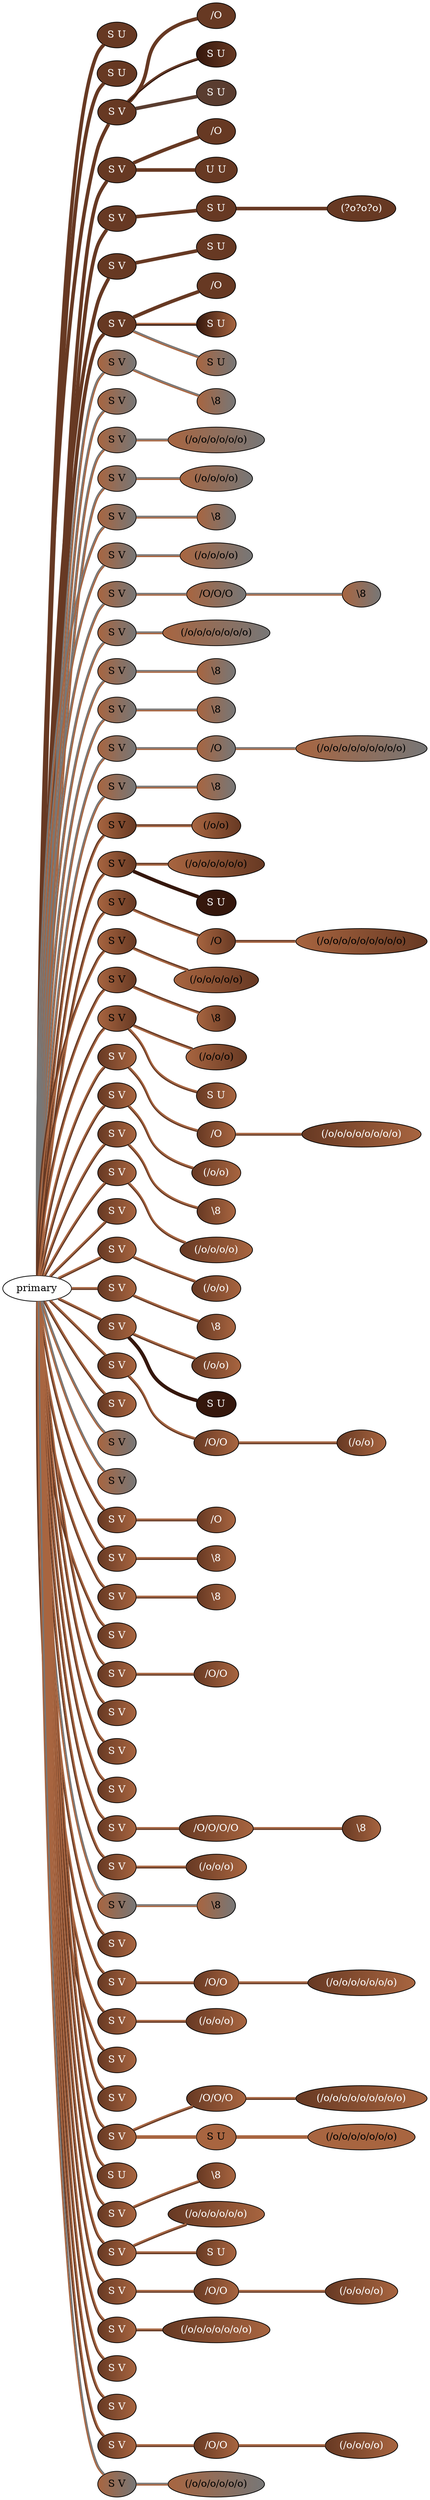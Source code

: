 graph {
 graph [rankdir=LR]
"1" [qtype="pendant_node", pendant_colors="#673923", pendant_ply="S", pendant_attach="U", pendant_length="0.0", label="S U", style=filled, fillcolor="#673923", fontcolor="#ffffff"]
"primary" -- "1" [qtype="pendant_link",penwidth=5,color="#673923"]
"2" [qtype="pendant_node", pendant_colors="#673923", pendant_ply="S", pendant_attach="U", pendant_length="0.0", label="S U", style=filled, fillcolor="#673923", fontcolor="#ffffff"]
"primary" -- "2" [qtype="pendant_link",penwidth=5,color="#673923"]
"3" [qtype="pendant_node", pendant_colors="#673923", pendant_ply="S", pendant_attach="V", pendant_length="9.5", label="S V", style=filled, fillcolor="#673923", fontcolor="#ffffff"]
"primary" -- "3" [qtype="pendant_link",penwidth=5,color="#673923"]
"3:0" [qtype="knot_node", knot_value="1", knot_type="S", knot_position="3.5", knot_spin="S", label="/O", style=filled, fillcolor="#673923" , fontcolor="#ffffff"]
"3" -- "3:0" [qtype="knot_link",penwidth=5,color="#673923"]
"3s1" [qtype="pendant_node", pendant_colors="#35170C:#673923", pendant_ply="S", pendant_attach="U", pendant_length="6.0", label="S U", style=filled, fillcolor="#35170C:#673923", fontcolor="#ffffff"]
"3" -- "3s1" [qtype="pendant_link",penwidth=2,color="#35170C:#673923"]
"3s2" [qtype="pendant_node", pendant_colors="#5A3D30", pendant_ply="S", pendant_attach="U", pendant_length="8.0", label="S U", style=filled, fillcolor="#5A3D30", fontcolor="#ffffff"]
"3" -- "3s2" [qtype="pendant_link",penwidth=5,color="#5A3D30"]
"4" [qtype="pendant_node", pendant_colors="#673923", pendant_ply="S", pendant_attach="V", pendant_length="9.5", label="S V", style=filled, fillcolor="#673923", fontcolor="#ffffff"]
"primary" -- "4" [qtype="pendant_link",penwidth=5,color="#673923"]
"4:0" [qtype="knot_node", knot_value="1", knot_type="S", knot_position="4.0", knot_spin="S", label="/O", style=filled, fillcolor="#673923" , fontcolor="#ffffff"]
"4" -- "4:0" [qtype="knot_link",penwidth=5,color="#673923"]
"4s1" [qtype="pendant_node", pendant_colors="#673923", pendant_ply="U", pendant_attach="U", pendant_length="0.0", label="U U", style=filled, fillcolor="#673923", fontcolor="#ffffff"]
"4" -- "4s1" [qtype="pendant_link",penwidth=5,color="#673923"]
"5" [qtype="pendant_node", pendant_colors="#673923", pendant_ply="S", pendant_attach="V", pendant_length="6.5", label="S V", style=filled, fillcolor="#673923", fontcolor="#ffffff"]
"primary" -- "5" [qtype="pendant_link",penwidth=5,color="#673923"]
"5s1" [qtype="pendant_node", pendant_colors="#673923", pendant_ply="S", pendant_attach="U", pendant_length="2.5", label="S U", style=filled, fillcolor="#673923", fontcolor="#ffffff"]
"5" -- "5s1" [qtype="pendant_link",penwidth=5,color="#673923"]
"5s1:0" [qtype="knot_node", knot_value="3", knot_type="L", knot_position="2.0", knot_spin="U", label="(?o?o?o)", style=filled, fillcolor="#673923" , fontcolor="#ffffff"]
"5s1" -- "5s1:0" [qtype="knot_link",penwidth=5,color="#673923"]
"6" [qtype="pendant_node", pendant_colors="#673923", pendant_ply="S", pendant_attach="V", pendant_length="0.0", label="S V", style=filled, fillcolor="#673923", fontcolor="#ffffff"]
"primary" -- "6" [qtype="pendant_link",penwidth=5,color="#673923"]
"6s1" [qtype="pendant_node", pendant_colors="#673923", pendant_ply="S", pendant_attach="U", pendant_length="5.0", label="S U", style=filled, fillcolor="#673923", fontcolor="#ffffff"]
"6" -- "6s1" [qtype="pendant_link",penwidth=5,color="#673923"]
"7" [qtype="pendant_node", pendant_colors="#673923", pendant_ply="S", pendant_attach="V", pendant_length="6.0", label="S V", style=filled, fillcolor="#673923", fontcolor="#ffffff"]
"primary" -- "7" [qtype="pendant_link",penwidth=5,color="#673923"]
"7:0" [qtype="knot_node", knot_value="1", knot_type="S", knot_position="4.5", knot_spin="S", label="/O", style=filled, fillcolor="#673923" , fontcolor="#ffffff"]
"7" -- "7:0" [qtype="knot_link",penwidth=5,color="#673923"]
"7s1" [qtype="pendant_node", pendant_colors="#35170C:#A86540", pendant_ply="S", pendant_attach="U", pendant_length="5.5", label="S U", style=filled, fillcolor="#35170C:#A86540", fontcolor="#ffffff"]
"7" -- "7s1" [qtype="pendant_link",penwidth=2,color="#35170C:#A86540"]
"7s2" [qtype="pendant_node", pendant_colors="#A86540:#777777", pendant_ply="S", pendant_attach="U", pendant_length="4.5", label="S U", style=filled, fillcolor="#A86540:#777777", fontcolor="#000000"]
"7" -- "7s2" [qtype="pendant_link",penwidth=2,color="#A86540:#777777"]
"8" [qtype="pendant_node", pendant_colors="#A86540:#777777", pendant_ply="S", pendant_attach="V", pendant_length="10.5", label="S V", style=filled, fillcolor="#A86540:#777777", fontcolor="#000000"]
"primary" -- "8" [qtype="pendant_link",penwidth=2,color="#A86540:#777777"]
"8:0" [qtype="knot_node", knot_value="1", knot_type="E", knot_position="8.0", knot_spin="Z", label="\\8", style=filled, fillcolor="#A86540:#777777" , fontcolor="#000000"]
"8" -- "8:0" [qtype="knot_link",penwidth=2,color="#A86540:#777777"]
"9" [qtype="pendant_node", pendant_colors="#A86540:#777777", pendant_ply="S", pendant_attach="V", pendant_length="7.5", label="S V", style=filled, fillcolor="#A86540:#777777", fontcolor="#000000"]
"primary" -- "9" [qtype="pendant_link",penwidth=2,color="#A86540:#777777"]
"10" [qtype="pendant_node", pendant_colors="#A86540:#777777", pendant_ply="S", pendant_attach="V", pendant_length="9.5", label="S V", style=filled, fillcolor="#A86540:#777777", fontcolor="#000000"]
"primary" -- "10" [qtype="pendant_link",penwidth=2,color="#A86540:#777777"]
"10:0" [qtype="knot_node", knot_value="6", knot_type="L", knot_position="7.0", knot_spin="S", label="(/o/o/o/o/o/o)", style=filled, fillcolor="#A86540:#777777" , fontcolor="#000000"]
"10" -- "10:0" [qtype="knot_link",penwidth=2,color="#A86540:#777777"]
"11" [qtype="pendant_node", pendant_colors="#A86540:#777777", pendant_ply="S", pendant_attach="V", pendant_length="12.0", label="S V", style=filled, fillcolor="#A86540:#777777", fontcolor="#000000"]
"primary" -- "11" [qtype="pendant_link",penwidth=2,color="#A86540:#777777"]
"11:0" [qtype="knot_node", knot_value="4", knot_type="L", knot_position="7.5", knot_spin="S", label="(/o/o/o/o)", style=filled, fillcolor="#A86540:#777777" , fontcolor="#000000"]
"11" -- "11:0" [qtype="knot_link",penwidth=2,color="#A86540:#777777"]
"12" [qtype="pendant_node", pendant_colors="#A86540:#777777", pendant_ply="S", pendant_attach="V", pendant_length="10.0", label="S V", style=filled, fillcolor="#A86540:#777777", fontcolor="#000000"]
"primary" -- "12" [qtype="pendant_link",penwidth=2,color="#A86540:#777777"]
"12:0" [qtype="knot_node", knot_value="1", knot_type="E", knot_position="7.5", knot_spin="Z", label="\\8", style=filled, fillcolor="#A86540:#777777" , fontcolor="#000000"]
"12" -- "12:0" [qtype="knot_link",penwidth=2,color="#A86540:#777777"]
"13" [qtype="pendant_node", pendant_colors="#A86540:#777777", pendant_ply="S", pendant_attach="V", pendant_length="9.0", label="S V", style=filled, fillcolor="#A86540:#777777", fontcolor="#000000"]
"primary" -- "13" [qtype="pendant_link",penwidth=2,color="#A86540:#777777"]
"13:0" [qtype="knot_node", knot_value="4", knot_type="L", knot_position="8.0", knot_spin="S", label="(/o/o/o/o)", style=filled, fillcolor="#A86540:#777777" , fontcolor="#000000"]
"13" -- "13:0" [qtype="knot_link",penwidth=2,color="#A86540:#777777"]
"14" [qtype="pendant_node", pendant_colors="#A86540:#777777", pendant_ply="S", pendant_attach="V", pendant_length="11.0", label="S V", style=filled, fillcolor="#A86540:#777777", fontcolor="#000000"]
"primary" -- "14" [qtype="pendant_link",penwidth=2,color="#A86540:#777777"]
"14:0" [qtype="knot_node", knot_value="3", knot_type="S", knot_position="2.5", knot_spin="S", label="/O/O/O", style=filled, fillcolor="#A86540:#777777" , fontcolor="#000000"]
"14" -- "14:0" [qtype="knot_link",penwidth=2,color="#A86540:#777777"]
"14:1" [qtype="knot_node", knot_value="1", knot_type="E", knot_position="8.0", knot_spin="Z", label="\\8", style=filled, fillcolor="#A86540:#777777" , fontcolor="#000000"]
"14:0" -- "14:1" [qtype="knot_link",penwidth=2,color="#A86540:#777777"]
"15" [qtype="pendant_node", pendant_colors="#A86540:#777777", pendant_ply="S", pendant_attach="V", pendant_length="10.0", label="S V", style=filled, fillcolor="#A86540:#777777", fontcolor="#000000"]
"primary" -- "15" [qtype="pendant_link",penwidth=2,color="#A86540:#777777"]
"15:0" [qtype="knot_node", knot_value="7", knot_type="L", knot_position="7.5", knot_spin="S", label="(/o/o/o/o/o/o/o)", style=filled, fillcolor="#A86540:#777777" , fontcolor="#000000"]
"15" -- "15:0" [qtype="knot_link",penwidth=2,color="#A86540:#777777"]
"16" [qtype="pendant_node", pendant_colors="#A86540:#777777", pendant_ply="S", pendant_attach="V", pendant_length="11.5", label="S V", style=filled, fillcolor="#A86540:#777777", fontcolor="#000000"]
"primary" -- "16" [qtype="pendant_link",penwidth=2,color="#A86540:#777777"]
"16:0" [qtype="knot_node", knot_value="1", knot_type="E", knot_position="8.5", knot_spin="Z", label="\\8", style=filled, fillcolor="#A86540:#777777" , fontcolor="#000000"]
"16" -- "16:0" [qtype="knot_link",penwidth=2,color="#A86540:#777777"]
"17" [qtype="pendant_node", pendant_colors="#A86540:#777777", pendant_ply="S", pendant_attach="V", pendant_length="10.0", label="S V", style=filled, fillcolor="#A86540:#777777", fontcolor="#000000"]
"primary" -- "17" [qtype="pendant_link",penwidth=2,color="#A86540:#777777"]
"17:0" [qtype="knot_node", knot_value="1", knot_type="E", knot_position="8.0", knot_spin="Z", label="\\8", style=filled, fillcolor="#A86540:#777777" , fontcolor="#000000"]
"17" -- "17:0" [qtype="knot_link",penwidth=2,color="#A86540:#777777"]
"18" [qtype="pendant_node", pendant_colors="#A86540:#777777", pendant_ply="S", pendant_attach="V", pendant_length="11.0", label="S V", style=filled, fillcolor="#A86540:#777777", fontcolor="#000000"]
"primary" -- "18" [qtype="pendant_link",penwidth=2,color="#A86540:#777777"]
"18:0" [qtype="knot_node", knot_value="1", knot_type="S", knot_position="3.0", knot_spin="S", label="/O", style=filled, fillcolor="#A86540:#777777" , fontcolor="#000000"]
"18" -- "18:0" [qtype="knot_link",penwidth=2,color="#A86540:#777777"]
"18:1" [qtype="knot_node", knot_value="9", knot_type="L", knot_position="7.5", knot_spin="S", label="(/o/o/o/o/o/o/o/o/o)", style=filled, fillcolor="#A86540:#777777" , fontcolor="#000000"]
"18:0" -- "18:1" [qtype="knot_link",penwidth=2,color="#A86540:#777777"]
"19" [qtype="pendant_node", pendant_colors="#A86540:#777777", pendant_ply="S", pendant_attach="V", pendant_length="12.0", label="S V", style=filled, fillcolor="#A86540:#777777", fontcolor="#000000"]
"primary" -- "19" [qtype="pendant_link",penwidth=2,color="#A86540:#777777"]
"19:0" [qtype="knot_node", knot_value="1", knot_type="E", knot_position="10.0", knot_spin="Z", label="\\8", style=filled, fillcolor="#A86540:#777777" , fontcolor="#000000"]
"19" -- "19:0" [qtype="knot_link",penwidth=2,color="#A86540:#777777"]
"20" [qtype="pendant_node", pendant_colors="#A86540:#673923", pendant_ply="S", pendant_attach="V", pendant_length="11.5", label="S V", style=filled, fillcolor="#A86540:#673923", fontcolor="#000000"]
"primary" -- "20" [qtype="pendant_link",penwidth=2,color="#A86540:#673923"]
"20:0" [qtype="knot_node", knot_value="2", knot_type="L", knot_position="7.5", knot_spin="S", label="(/o/o)", style=filled, fillcolor="#A86540:#673923" , fontcolor="#000000"]
"20" -- "20:0" [qtype="knot_link",penwidth=2,color="#A86540:#673923"]
"21" [qtype="pendant_node", pendant_colors="#A86540:#673923", pendant_ply="S", pendant_attach="V", pendant_length="11.0", label="S V", style=filled, fillcolor="#A86540:#673923", fontcolor="#000000"]
"primary" -- "21" [qtype="pendant_link",penwidth=2,color="#A86540:#673923"]
"21:0" [qtype="knot_node", knot_value="6", knot_type="L", knot_position="7.5", knot_spin="S", label="(/o/o/o/o/o/o)", style=filled, fillcolor="#A86540:#673923" , fontcolor="#000000"]
"21" -- "21:0" [qtype="knot_link",penwidth=2,color="#A86540:#673923"]
"21s1" [qtype="pendant_node", pendant_colors="#35170C", pendant_ply="S", pendant_attach="U", pendant_length="0.0", label="S U", style=filled, fillcolor="#35170C", fontcolor="#ffffff"]
"21" -- "21s1" [qtype="pendant_link",penwidth=5,color="#35170C"]
"22" [qtype="pendant_node", pendant_colors="#A86540:#673923", pendant_ply="S", pendant_attach="V", pendant_length="13.5", label="S V", style=filled, fillcolor="#A86540:#673923", fontcolor="#000000"]
"primary" -- "22" [qtype="pendant_link",penwidth=2,color="#A86540:#673923"]
"22:0" [qtype="knot_node", knot_value="1", knot_type="S", knot_position="3.0", knot_spin="S", label="/O", style=filled, fillcolor="#A86540:#673923" , fontcolor="#000000"]
"22" -- "22:0" [qtype="knot_link",penwidth=2,color="#A86540:#673923"]
"22:1" [qtype="knot_node", knot_value="9", knot_type="L", knot_position="7.0", knot_spin="S", label="(/o/o/o/o/o/o/o/o/o)", style=filled, fillcolor="#A86540:#673923" , fontcolor="#000000"]
"22:0" -- "22:1" [qtype="knot_link",penwidth=2,color="#A86540:#673923"]
"23" [qtype="pendant_node", pendant_colors="#A86540:#673923", pendant_ply="S", pendant_attach="V", pendant_length="13.5", label="S V", style=filled, fillcolor="#A86540:#673923", fontcolor="#000000"]
"primary" -- "23" [qtype="pendant_link",penwidth=2,color="#A86540:#673923"]
"23:0" [qtype="knot_node", knot_value="5", knot_type="L", knot_position="7.5", knot_spin="S", label="(/o/o/o/o/o)", style=filled, fillcolor="#A86540:#673923" , fontcolor="#000000"]
"23" -- "23:0" [qtype="knot_link",penwidth=2,color="#A86540:#673923"]
"24" [qtype="pendant_node", pendant_colors="#A86540:#673923", pendant_ply="S", pendant_attach="V", pendant_length="13.0", label="S V", style=filled, fillcolor="#A86540:#673923", fontcolor="#000000"]
"primary" -- "24" [qtype="pendant_link",penwidth=2,color="#A86540:#673923"]
"24:0" [qtype="knot_node", knot_value="1", knot_type="E", knot_position="8.0", knot_spin="Z", label="\\8", style=filled, fillcolor="#A86540:#673923" , fontcolor="#000000"]
"24" -- "24:0" [qtype="knot_link",penwidth=2,color="#A86540:#673923"]
"25" [qtype="pendant_node", pendant_colors="#A86540:#673923", pendant_ply="S", pendant_attach="V", pendant_length="13.0", label="S V", style=filled, fillcolor="#A86540:#673923", fontcolor="#000000"]
"primary" -- "25" [qtype="pendant_link",penwidth=2,color="#A86540:#673923"]
"25:0" [qtype="knot_node", knot_value="3", knot_type="L", knot_position="8.0", knot_spin="S", label="(/o/o/o)", style=filled, fillcolor="#A86540:#673923" , fontcolor="#000000"]
"25" -- "25:0" [qtype="knot_link",penwidth=2,color="#A86540:#673923"]
"25s1" [qtype="pendant_node", pendant_colors="#673923:#A86540", pendant_ply="S", pendant_attach="U", pendant_length="5.5", label="S U", style=filled, fillcolor="#673923:#A86540", fontcolor="#ffffff"]
"25" -- "25s1" [qtype="pendant_link",penwidth=2,color="#673923:#A86540"]
"26" [qtype="pendant_node", pendant_colors="#673923:#A86540", pendant_ply="S", pendant_attach="V", pendant_length="13.0", label="S V", style=filled, fillcolor="#673923:#A86540", fontcolor="#ffffff"]
"primary" -- "26" [qtype="pendant_link",penwidth=2,color="#673923:#A86540"]
"26:0" [qtype="knot_node", knot_value="1", knot_type="S", knot_position="2.5", knot_spin="S", label="/O", style=filled, fillcolor="#673923:#A86540" , fontcolor="#ffffff"]
"26" -- "26:0" [qtype="knot_link",penwidth=2,color="#673923:#A86540"]
"26:1" [qtype="knot_node", knot_value="8", knot_type="L", knot_position="7.5", knot_spin="S", label="(/o/o/o/o/o/o/o/o)", style=filled, fillcolor="#673923:#A86540" , fontcolor="#ffffff"]
"26:0" -- "26:1" [qtype="knot_link",penwidth=2,color="#673923:#A86540"]
"27" [qtype="pendant_node", pendant_colors="#673923:#A86540", pendant_ply="S", pendant_attach="V", pendant_length="12.5", label="S V", style=filled, fillcolor="#673923:#A86540", fontcolor="#ffffff"]
"primary" -- "27" [qtype="pendant_link",penwidth=2,color="#673923:#A86540"]
"27:0" [qtype="knot_node", knot_value="2", knot_type="L", knot_position="8.0", knot_spin="S", label="(/o/o)", style=filled, fillcolor="#673923:#A86540" , fontcolor="#ffffff"]
"27" -- "27:0" [qtype="knot_link",penwidth=2,color="#673923:#A86540"]
"28" [qtype="pendant_node", pendant_colors="#673923:#A86540", pendant_ply="S", pendant_attach="V", pendant_length="11.5", label="S V", style=filled, fillcolor="#673923:#A86540", fontcolor="#ffffff"]
"primary" -- "28" [qtype="pendant_link",penwidth=2,color="#673923:#A86540"]
"28:0" [qtype="knot_node", knot_value="1", knot_type="E", knot_position="8.0", knot_spin="Z", label="\\8", style=filled, fillcolor="#673923:#A86540" , fontcolor="#ffffff"]
"28" -- "28:0" [qtype="knot_link",penwidth=2,color="#673923:#A86540"]
"29" [qtype="pendant_node", pendant_colors="#673923:#A86540", pendant_ply="S", pendant_attach="V", pendant_length="12.5", label="S V", style=filled, fillcolor="#673923:#A86540", fontcolor="#ffffff"]
"primary" -- "29" [qtype="pendant_link",penwidth=2,color="#673923:#A86540"]
"29:0" [qtype="knot_node", knot_value="4", knot_type="L", knot_position="7.5", knot_spin="S", label="(/o/o/o/o)", style=filled, fillcolor="#673923:#A86540" , fontcolor="#ffffff"]
"29" -- "29:0" [qtype="knot_link",penwidth=2,color="#673923:#A86540"]
"30" [qtype="pendant_node", pendant_colors="#673923:#A86540", pendant_ply="S", pendant_attach="V", pendant_length="2.5", label="S V", style=filled, fillcolor="#673923:#A86540", fontcolor="#ffffff"]
"primary" -- "30" [qtype="pendant_link",penwidth=2,color="#673923:#A86540"]
"31" [qtype="pendant_node", pendant_colors="#673923:#A86540", pendant_ply="S", pendant_attach="V", pendant_length="11.0", label="S V", style=filled, fillcolor="#673923:#A86540", fontcolor="#ffffff"]
"primary" -- "31" [qtype="pendant_link",penwidth=2,color="#673923:#A86540"]
"31:0" [qtype="knot_node", knot_value="2", knot_type="L", knot_position="9.0", knot_spin="S", label="(/o/o)", style=filled, fillcolor="#673923:#A86540" , fontcolor="#ffffff"]
"31" -- "31:0" [qtype="knot_link",penwidth=2,color="#673923:#A86540"]
"32" [qtype="pendant_node", pendant_colors="#673923:#A86540", pendant_ply="S", pendant_attach="V", pendant_length="15.0", label="S V", style=filled, fillcolor="#673923:#A86540", fontcolor="#ffffff"]
"primary" -- "32" [qtype="pendant_link",penwidth=2,color="#673923:#A86540"]
"32:0" [qtype="knot_node", knot_value="1", knot_type="E", knot_position="8.5", knot_spin="Z", label="\\8", style=filled, fillcolor="#673923:#A86540" , fontcolor="#ffffff"]
"32" -- "32:0" [qtype="knot_link",penwidth=2,color="#673923:#A86540"]
"33" [qtype="pendant_node", pendant_colors="#673923:#A86540", pendant_ply="S", pendant_attach="V", pendant_length="14.0", label="S V", style=filled, fillcolor="#673923:#A86540", fontcolor="#ffffff"]
"primary" -- "33" [qtype="pendant_link",penwidth=2,color="#673923:#A86540"]
"33:0" [qtype="knot_node", knot_value="2", knot_type="L", knot_position="9.5", knot_spin="S", label="(/o/o)", style=filled, fillcolor="#673923:#A86540" , fontcolor="#ffffff"]
"33" -- "33:0" [qtype="knot_link",penwidth=2,color="#673923:#A86540"]
"33s1" [qtype="pendant_node", pendant_colors="#35170C", pendant_ply="S", pendant_attach="U", pendant_length="0.5", label="S U", style=filled, fillcolor="#35170C", fontcolor="#ffffff"]
"33" -- "33s1" [qtype="pendant_link",penwidth=5,color="#35170C"]
"34" [qtype="pendant_node", pendant_colors="#673923:#A86540", pendant_ply="S", pendant_attach="V", pendant_length="11.0", label="S V", style=filled, fillcolor="#673923:#A86540", fontcolor="#ffffff"]
"primary" -- "34" [qtype="pendant_link",penwidth=2,color="#673923:#A86540"]
"34:0" [qtype="knot_node", knot_value="2", knot_type="S", knot_position="2.5", knot_spin="S", label="/O/O", style=filled, fillcolor="#673923:#A86540" , fontcolor="#ffffff"]
"34" -- "34:0" [qtype="knot_link",penwidth=2,color="#673923:#A86540"]
"34:1" [qtype="knot_node", knot_value="2", knot_type="L", knot_position="8.5", knot_spin="S", label="(/o/o)", style=filled, fillcolor="#673923:#A86540" , fontcolor="#ffffff"]
"34:0" -- "34:1" [qtype="knot_link",penwidth=2,color="#673923:#A86540"]
"35" [qtype="pendant_node", pendant_colors="#673923:#A86540", pendant_ply="S", pendant_attach="V", pendant_length="9.0", label="S V", style=filled, fillcolor="#673923:#A86540", fontcolor="#ffffff"]
"primary" -- "35" [qtype="pendant_link",penwidth=2,color="#673923:#A86540"]
"36" [qtype="pendant_node", pendant_colors="#A86540:#777777", pendant_ply="S", pendant_attach="V", pendant_length="8.5", label="S V", style=filled, fillcolor="#A86540:#777777", fontcolor="#000000"]
"primary" -- "36" [qtype="pendant_link",penwidth=2,color="#A86540:#777777"]
"37" [qtype="pendant_node", pendant_colors="#A86540:#777777", pendant_ply="S", pendant_attach="V", pendant_length="9.0", label="S V", style=filled, fillcolor="#A86540:#777777", fontcolor="#000000"]
"primary" -- "37" [qtype="pendant_link",penwidth=2,color="#A86540:#777777"]
"38" [qtype="pendant_node", pendant_colors="#673923:#A86540", pendant_ply="S", pendant_attach="V", pendant_length="8.5", label="S V", style=filled, fillcolor="#673923:#A86540", fontcolor="#ffffff"]
"primary" -- "38" [qtype="pendant_link",penwidth=2,color="#673923:#A86540"]
"38:0" [qtype="knot_node", knot_value="1", knot_type="S", knot_position="2.5", knot_spin="S", label="/O", style=filled, fillcolor="#673923:#A86540" , fontcolor="#ffffff"]
"38" -- "38:0" [qtype="knot_link",penwidth=2,color="#673923:#A86540"]
"39" [qtype="pendant_node", pendant_colors="#673923:#A86540", pendant_ply="S", pendant_attach="V", pendant_length="10.0", label="S V", style=filled, fillcolor="#673923:#A86540", fontcolor="#ffffff"]
"primary" -- "39" [qtype="pendant_link",penwidth=2,color="#673923:#A86540"]
"39:0" [qtype="knot_node", knot_value="1", knot_type="E", knot_position="9.5", knot_spin="Z", label="\\8", style=filled, fillcolor="#673923:#A86540" , fontcolor="#ffffff"]
"39" -- "39:0" [qtype="knot_link",penwidth=2,color="#673923:#A86540"]
"40" [qtype="pendant_node", pendant_colors="#673923:#A86540", pendant_ply="S", pendant_attach="V", pendant_length="12.5", label="S V", style=filled, fillcolor="#673923:#A86540", fontcolor="#ffffff"]
"primary" -- "40" [qtype="pendant_link",penwidth=2,color="#673923:#A86540"]
"40:0" [qtype="knot_node", knot_value="1", knot_type="E", knot_position="9.5", knot_spin="Z", label="\\8", style=filled, fillcolor="#673923:#A86540" , fontcolor="#ffffff"]
"40" -- "40:0" [qtype="knot_link",penwidth=2,color="#673923:#A86540"]
"41" [qtype="pendant_node", pendant_colors="#673923:#A86540", pendant_ply="S", pendant_attach="V", pendant_length="12.0", label="S V", style=filled, fillcolor="#673923:#A86540", fontcolor="#ffffff"]
"primary" -- "41" [qtype="pendant_link",penwidth=2,color="#673923:#A86540"]
"42" [qtype="pendant_node", pendant_colors="#673923:#A86540", pendant_ply="S", pendant_attach="V", pendant_length="9.0", label="S V", style=filled, fillcolor="#673923:#A86540", fontcolor="#ffffff"]
"primary" -- "42" [qtype="pendant_link",penwidth=2,color="#673923:#A86540"]
"42:0" [qtype="knot_node", knot_value="2", knot_type="S", knot_position="3.5", knot_spin="S", label="/O/O", style=filled, fillcolor="#673923:#A86540" , fontcolor="#ffffff"]
"42" -- "42:0" [qtype="knot_link",penwidth=2,color="#673923:#A86540"]
"43" [qtype="pendant_node", pendant_colors="#673923:#A86540", pendant_ply="S", pendant_attach="V", pendant_length="14.0", label="S V", style=filled, fillcolor="#673923:#A86540", fontcolor="#ffffff"]
"primary" -- "43" [qtype="pendant_link",penwidth=2,color="#673923:#A86540"]
"44" [qtype="pendant_node", pendant_colors="#673923:#A86540", pendant_ply="S", pendant_attach="V", pendant_length="10.0", label="S V", style=filled, fillcolor="#673923:#A86540", fontcolor="#ffffff"]
"primary" -- "44" [qtype="pendant_link",penwidth=2,color="#673923:#A86540"]
"45" [qtype="pendant_node", pendant_colors="#673923:#A86540", pendant_ply="S", pendant_attach="V", pendant_length="9.0", label="S V", style=filled, fillcolor="#673923:#A86540", fontcolor="#ffffff"]
"primary" -- "45" [qtype="pendant_link",penwidth=2,color="#673923:#A86540"]
"46" [qtype="pendant_node", pendant_colors="#673923:#A86540", pendant_ply="S", pendant_attach="V", pendant_length="14.5", label="S V", style=filled, fillcolor="#673923:#A86540", fontcolor="#ffffff"]
"primary" -- "46" [qtype="pendant_link",penwidth=2,color="#673923:#A86540"]
"46:0" [qtype="knot_node", knot_value="4", knot_type="S", knot_position="4.0", knot_spin="S", label="/O/O/O/O", style=filled, fillcolor="#673923:#A86540" , fontcolor="#ffffff"]
"46" -- "46:0" [qtype="knot_link",penwidth=2,color="#673923:#A86540"]
"46:1" [qtype="knot_node", knot_value="1", knot_type="E", knot_position="10.0", knot_spin="Z", label="\\8", style=filled, fillcolor="#673923:#A86540" , fontcolor="#ffffff"]
"46:0" -- "46:1" [qtype="knot_link",penwidth=2,color="#673923:#A86540"]
"47" [qtype="pendant_node", pendant_colors="#673923:#A86540", pendant_ply="S", pendant_attach="V", pendant_length="11.5", label="S V", style=filled, fillcolor="#673923:#A86540", fontcolor="#ffffff"]
"primary" -- "47" [qtype="pendant_link",penwidth=2,color="#673923:#A86540"]
"47:0" [qtype="knot_node", knot_value="3", knot_type="L", knot_position="10.0", knot_spin="S", label="(/o/o/o)", style=filled, fillcolor="#673923:#A86540" , fontcolor="#ffffff"]
"47" -- "47:0" [qtype="knot_link",penwidth=2,color="#673923:#A86540"]
"48" [qtype="pendant_node", pendant_colors="#A86540:#777777", pendant_ply="S", pendant_attach="V", pendant_length="13.5", label="S V", style=filled, fillcolor="#A86540:#777777", fontcolor="#000000"]
"primary" -- "48" [qtype="pendant_link",penwidth=2,color="#A86540:#777777"]
"48:0" [qtype="knot_node", knot_value="1", knot_type="E", knot_position="10.0", knot_spin="Z", label="\\8", style=filled, fillcolor="#A86540:#777777" , fontcolor="#000000"]
"48" -- "48:0" [qtype="knot_link",penwidth=2,color="#A86540:#777777"]
"49" [qtype="pendant_node", pendant_colors="#673923:#A86540", pendant_ply="S", pendant_attach="V", pendant_length="9.0", label="S V", style=filled, fillcolor="#673923:#A86540", fontcolor="#ffffff"]
"primary" -- "49" [qtype="pendant_link",penwidth=2,color="#673923:#A86540"]
"50" [qtype="pendant_node", pendant_colors="#673923:#A86540", pendant_ply="S", pendant_attach="V", pendant_length="11.0", label="S V", style=filled, fillcolor="#673923:#A86540", fontcolor="#ffffff"]
"primary" -- "50" [qtype="pendant_link",penwidth=2,color="#673923:#A86540"]
"50:0" [qtype="knot_node", knot_value="2", knot_type="S", knot_position="3.5", knot_spin="S", label="/O/O", style=filled, fillcolor="#673923:#A86540" , fontcolor="#ffffff"]
"50" -- "50:0" [qtype="knot_link",penwidth=2,color="#673923:#A86540"]
"50:1" [qtype="knot_node", knot_value="7", knot_type="L", knot_position="9.0", knot_spin="S", label="(/o/o/o/o/o/o/o)", style=filled, fillcolor="#673923:#A86540" , fontcolor="#ffffff"]
"50:0" -- "50:1" [qtype="knot_link",penwidth=2,color="#673923:#A86540"]
"51" [qtype="pendant_node", pendant_colors="#673923:#A86540", pendant_ply="S", pendant_attach="V", pendant_length="13.0", label="S V", style=filled, fillcolor="#673923:#A86540", fontcolor="#ffffff"]
"primary" -- "51" [qtype="pendant_link",penwidth=2,color="#673923:#A86540"]
"51:0" [qtype="knot_node", knot_value="3", knot_type="L", knot_position="10.0", knot_spin="S", label="(/o/o/o)", style=filled, fillcolor="#673923:#A86540" , fontcolor="#ffffff"]
"51" -- "51:0" [qtype="knot_link",penwidth=2,color="#673923:#A86540"]
"52" [qtype="pendant_node", pendant_colors="#673923:#A86540", pendant_ply="S", pendant_attach="V", pendant_length="10.0", label="S V", style=filled, fillcolor="#673923:#A86540", fontcolor="#ffffff"]
"primary" -- "52" [qtype="pendant_link",penwidth=2,color="#673923:#A86540"]
"53" [qtype="pendant_node", pendant_colors="#673923:#A86540", pendant_ply="S", pendant_attach="V", pendant_length="9.5", label="S V", style=filled, fillcolor="#673923:#A86540", fontcolor="#ffffff"]
"primary" -- "53" [qtype="pendant_link",penwidth=2,color="#673923:#A86540"]
"54" [qtype="pendant_node", pendant_colors="#673923:#A86540", pendant_ply="S", pendant_attach="V", pendant_length="11.0", label="S V", style=filled, fillcolor="#673923:#A86540", fontcolor="#ffffff"]
"primary" -- "54" [qtype="pendant_link",penwidth=2,color="#673923:#A86540"]
"54:0" [qtype="knot_node", knot_value="3", knot_type="S", knot_position="4.0", knot_spin="S", label="/O/O/O", style=filled, fillcolor="#673923:#A86540" , fontcolor="#ffffff"]
"54" -- "54:0" [qtype="knot_link",penwidth=2,color="#673923:#A86540"]
"54:1" [qtype="knot_node", knot_value="9", knot_type="L", knot_position="8.0", knot_spin="S", label="(/o/o/o/o/o/o/o/o/o)", style=filled, fillcolor="#673923:#A86540" , fontcolor="#ffffff"]
"54:0" -- "54:1" [qtype="knot_link",penwidth=2,color="#673923:#A86540"]
"54s1" [qtype="pendant_node", pendant_colors="#A86540", pendant_ply="S", pendant_attach="U", pendant_length="8.0", label="S U", style=filled, fillcolor="#A86540", fontcolor="#000000"]
"54" -- "54s1" [qtype="pendant_link",penwidth=5,color="#A86540"]
"54s1:0" [qtype="knot_node", knot_value="7", knot_type="L", knot_position="7.0", knot_spin="S", label="(/o/o/o/o/o/o/o)", style=filled, fillcolor="#A86540" , fontcolor="#000000"]
"54s1" -- "54s1:0" [qtype="knot_link",penwidth=5,color="#A86540"]
"55" [qtype="pendant_node", pendant_colors="#673923:#A86540", pendant_ply="S", pendant_attach="U", pendant_length="9.0", label="S U", style=filled, fillcolor="#673923:#A86540", fontcolor="#ffffff"]
"primary" -- "55" [qtype="pendant_link",penwidth=2,color="#673923:#A86540"]
"56" [qtype="pendant_node", pendant_colors="#673923:#A86540", pendant_ply="S", pendant_attach="V", pendant_length="9.5", label="S V", style=filled, fillcolor="#673923:#A86540", fontcolor="#ffffff"]
"primary" -- "56" [qtype="pendant_link",penwidth=2,color="#673923:#A86540"]
"56:0" [qtype="knot_node", knot_value="1", knot_type="E", knot_position="8.5", knot_spin="Z", label="\\8", style=filled, fillcolor="#673923:#A86540" , fontcolor="#ffffff"]
"56" -- "56:0" [qtype="knot_link",penwidth=2,color="#673923:#A86540"]
"57" [qtype="pendant_node", pendant_colors="#673923:#A86540", pendant_ply="S", pendant_attach="V", pendant_length="9.5", label="S V", style=filled, fillcolor="#673923:#A86540", fontcolor="#ffffff"]
"primary" -- "57" [qtype="pendant_link",penwidth=2,color="#673923:#A86540"]
"57:0" [qtype="knot_node", knot_value="6", knot_type="L", knot_position="8.0", knot_spin="S", label="(/o/o/o/o/o/o)", style=filled, fillcolor="#673923:#A86540" , fontcolor="#ffffff"]
"57" -- "57:0" [qtype="knot_link",penwidth=2,color="#673923:#A86540"]
"57s1" [qtype="pendant_node", pendant_colors="#673923:#A86540", pendant_ply="S", pendant_attach="U", pendant_length="1.0", label="S U", style=filled, fillcolor="#673923:#A86540", fontcolor="#ffffff"]
"57" -- "57s1" [qtype="pendant_link",penwidth=2,color="#673923:#A86540"]
"58" [qtype="pendant_node", pendant_colors="#673923:#A86540", pendant_ply="S", pendant_attach="V", pendant_length="11.0", label="S V", style=filled, fillcolor="#673923:#A86540", fontcolor="#ffffff"]
"primary" -- "58" [qtype="pendant_link",penwidth=2,color="#673923:#A86540"]
"58:0" [qtype="knot_node", knot_value="2", knot_type="S", knot_position="4.5", knot_spin="S", label="/O/O", style=filled, fillcolor="#673923:#A86540" , fontcolor="#ffffff"]
"58" -- "58:0" [qtype="knot_link",penwidth=2,color="#673923:#A86540"]
"58:1" [qtype="knot_node", knot_value="4", knot_type="L", knot_position="9.0", knot_spin="S", label="(/o/o/o/o)", style=filled, fillcolor="#673923:#A86540" , fontcolor="#ffffff"]
"58:0" -- "58:1" [qtype="knot_link",penwidth=2,color="#673923:#A86540"]
"59" [qtype="pendant_node", pendant_colors="#673923:#A86540", pendant_ply="S", pendant_attach="V", pendant_length="9.0", label="S V", style=filled, fillcolor="#673923:#A86540", fontcolor="#ffffff"]
"primary" -- "59" [qtype="pendant_link",penwidth=2,color="#673923:#A86540"]
"59:0" [qtype="knot_node", knot_value="7", knot_type="L", knot_position="8.0", knot_spin="S", label="(/o/o/o/o/o/o/o)", style=filled, fillcolor="#673923:#A86540" , fontcolor="#ffffff"]
"59" -- "59:0" [qtype="knot_link",penwidth=2,color="#673923:#A86540"]
"60" [qtype="pendant_node", pendant_colors="#673923:#A86540", pendant_ply="S", pendant_attach="V", pendant_length="9.0", label="S V", style=filled, fillcolor="#673923:#A86540", fontcolor="#ffffff"]
"primary" -- "60" [qtype="pendant_link",penwidth=2,color="#673923:#A86540"]
"61" [qtype="pendant_node", pendant_colors="#673923:#A86540", pendant_ply="S", pendant_attach="V", pendant_length="8.5", label="S V", style=filled, fillcolor="#673923:#A86540", fontcolor="#ffffff"]
"primary" -- "61" [qtype="pendant_link",penwidth=2,color="#673923:#A86540"]
"62" [qtype="pendant_node", pendant_colors="#673923:#A86540", pendant_ply="S", pendant_attach="V", pendant_length="14.0", label="S V", style=filled, fillcolor="#673923:#A86540", fontcolor="#ffffff"]
"primary" -- "62" [qtype="pendant_link",penwidth=2,color="#673923:#A86540"]
"62:0" [qtype="knot_node", knot_value="2", knot_type="S", knot_position="4.0", knot_spin="S", label="/O/O", style=filled, fillcolor="#673923:#A86540" , fontcolor="#ffffff"]
"62" -- "62:0" [qtype="knot_link",penwidth=2,color="#673923:#A86540"]
"62:1" [qtype="knot_node", knot_value="4", knot_type="L", knot_position="8.5", knot_spin="S", label="(/o/o/o/o)", style=filled, fillcolor="#673923:#A86540" , fontcolor="#ffffff"]
"62:0" -- "62:1" [qtype="knot_link",penwidth=2,color="#673923:#A86540"]
"63" [qtype="pendant_node", pendant_colors="#A86540:#777777", pendant_ply="S", pendant_attach="V", pendant_length="9.0", label="S V", style=filled, fillcolor="#A86540:#777777", fontcolor="#000000"]
"primary" -- "63" [qtype="pendant_link",penwidth=2,color="#A86540:#777777"]
"63:0" [qtype="knot_node", knot_value="6", knot_type="L", knot_position="8.0", knot_spin="S", label="(/o/o/o/o/o/o)", style=filled, fillcolor="#A86540:#777777" , fontcolor="#000000"]
"63" -- "63:0" [qtype="knot_link",penwidth=2,color="#A86540:#777777"]
}
